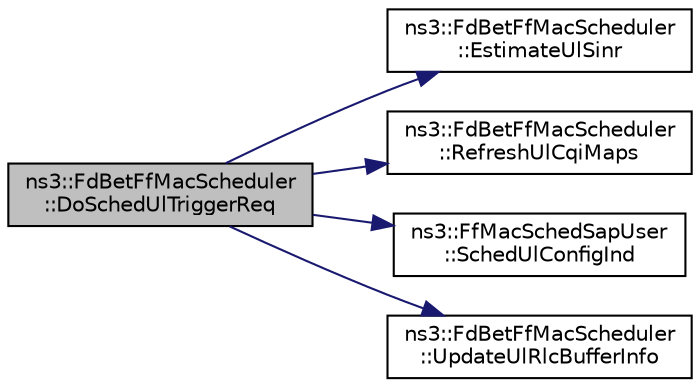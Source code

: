 digraph "ns3::FdBetFfMacScheduler::DoSchedUlTriggerReq"
{
 // LATEX_PDF_SIZE
  edge [fontname="Helvetica",fontsize="10",labelfontname="Helvetica",labelfontsize="10"];
  node [fontname="Helvetica",fontsize="10",shape=record];
  rankdir="LR";
  Node1 [label="ns3::FdBetFfMacScheduler\l::DoSchedUlTriggerReq",height=0.2,width=0.4,color="black", fillcolor="grey75", style="filled", fontcolor="black",tooltip="Sched UL trigger request function."];
  Node1 -> Node2 [color="midnightblue",fontsize="10",style="solid",fontname="Helvetica"];
  Node2 [label="ns3::FdBetFfMacScheduler\l::EstimateUlSinr",height=0.2,width=0.4,color="black", fillcolor="white", style="filled",URL="$classns3_1_1_fd_bet_ff_mac_scheduler.html#aba60aa765c817c48c8030c66aa642426",tooltip="Estimate UL SNR."];
  Node1 -> Node3 [color="midnightblue",fontsize="10",style="solid",fontname="Helvetica"];
  Node3 [label="ns3::FdBetFfMacScheduler\l::RefreshUlCqiMaps",height=0.2,width=0.4,color="black", fillcolor="white", style="filled",URL="$classns3_1_1_fd_bet_ff_mac_scheduler.html#a59ea108646e3cba6ac8df5068d2c9c9e",tooltip="Refresh UL CQI maps."];
  Node1 -> Node4 [color="midnightblue",fontsize="10",style="solid",fontname="Helvetica"];
  Node4 [label="ns3::FfMacSchedSapUser\l::SchedUlConfigInd",height=0.2,width=0.4,color="black", fillcolor="white", style="filled",URL="$classns3_1_1_ff_mac_sched_sap_user.html#a1b89636256701a84d990db7db8aea874",tooltip="SCHED_UL_CONFIG_IND."];
  Node1 -> Node5 [color="midnightblue",fontsize="10",style="solid",fontname="Helvetica"];
  Node5 [label="ns3::FdBetFfMacScheduler\l::UpdateUlRlcBufferInfo",height=0.2,width=0.4,color="black", fillcolor="white", style="filled",URL="$classns3_1_1_fd_bet_ff_mac_scheduler.html#a08d27a5a34c139814bacf94805731035",tooltip="Update UL RLC buffer info."];
}
